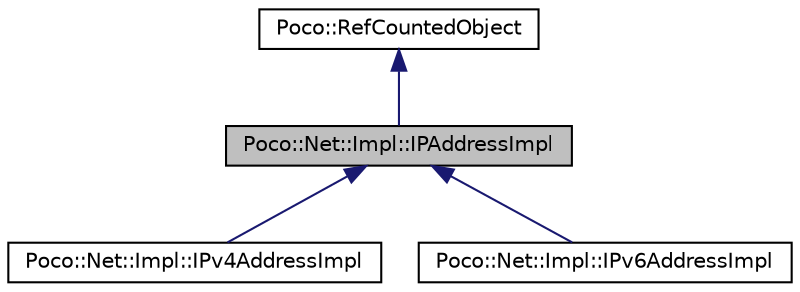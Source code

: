 digraph "Poco::Net::Impl::IPAddressImpl"
{
 // LATEX_PDF_SIZE
  edge [fontname="Helvetica",fontsize="10",labelfontname="Helvetica",labelfontsize="10"];
  node [fontname="Helvetica",fontsize="10",shape=record];
  Node1 [label="Poco::Net::Impl::IPAddressImpl",height=0.2,width=0.4,color="black", fillcolor="grey75", style="filled", fontcolor="black",tooltip=" "];
  Node2 -> Node1 [dir="back",color="midnightblue",fontsize="10",style="solid",fontname="Helvetica"];
  Node2 [label="Poco::RefCountedObject",height=0.2,width=0.4,color="black", fillcolor="white", style="filled",URL="$classPoco_1_1RefCountedObject.html",tooltip=" "];
  Node1 -> Node3 [dir="back",color="midnightblue",fontsize="10",style="solid",fontname="Helvetica"];
  Node3 [label="Poco::Net::Impl::IPv4AddressImpl",height=0.2,width=0.4,color="black", fillcolor="white", style="filled",URL="$classPoco_1_1Net_1_1Impl_1_1IPv4AddressImpl.html",tooltip=" "];
  Node1 -> Node4 [dir="back",color="midnightblue",fontsize="10",style="solid",fontname="Helvetica"];
  Node4 [label="Poco::Net::Impl::IPv6AddressImpl",height=0.2,width=0.4,color="black", fillcolor="white", style="filled",URL="$classPoco_1_1Net_1_1Impl_1_1IPv6AddressImpl.html",tooltip=" "];
}
